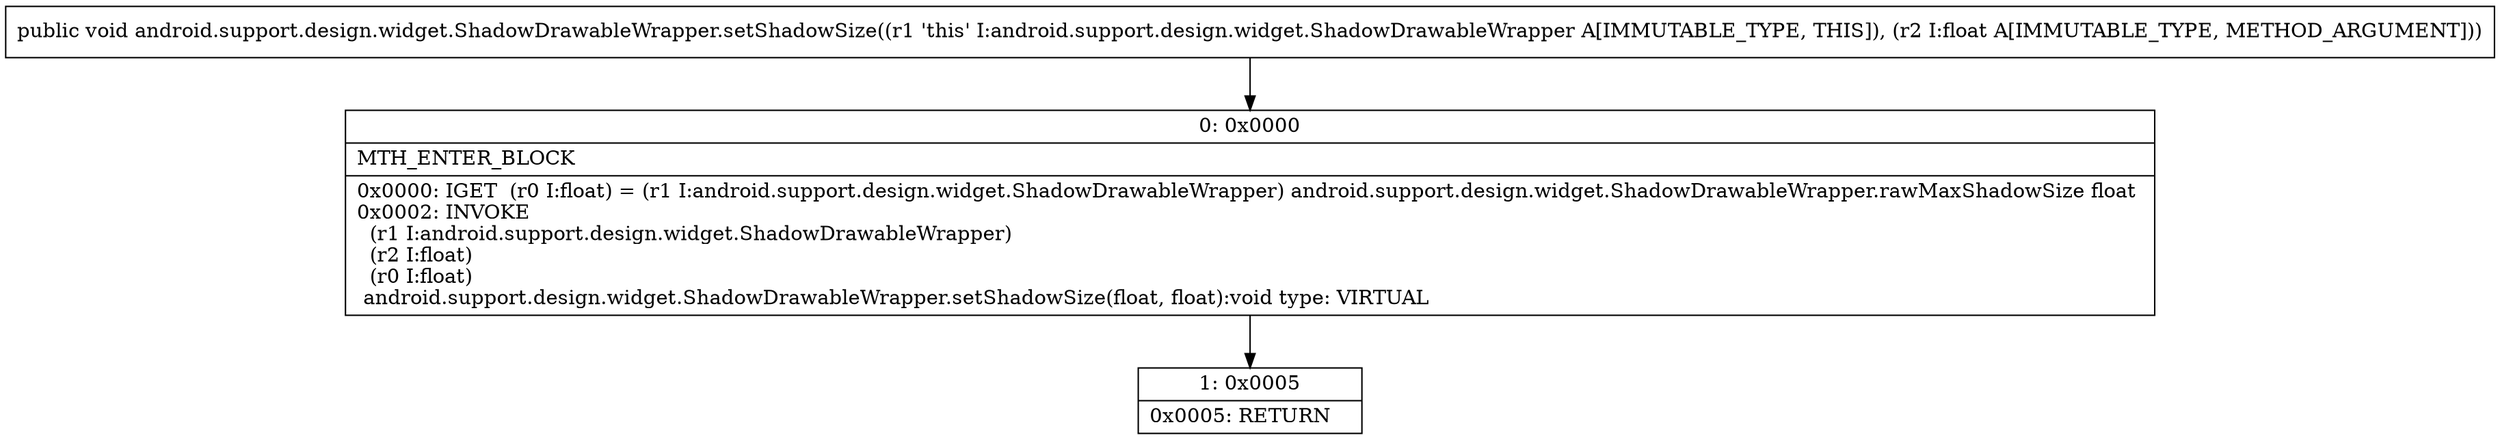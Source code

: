 digraph "CFG forandroid.support.design.widget.ShadowDrawableWrapper.setShadowSize(F)V" {
Node_0 [shape=record,label="{0\:\ 0x0000|MTH_ENTER_BLOCK\l|0x0000: IGET  (r0 I:float) = (r1 I:android.support.design.widget.ShadowDrawableWrapper) android.support.design.widget.ShadowDrawableWrapper.rawMaxShadowSize float \l0x0002: INVOKE  \l  (r1 I:android.support.design.widget.ShadowDrawableWrapper)\l  (r2 I:float)\l  (r0 I:float)\l android.support.design.widget.ShadowDrawableWrapper.setShadowSize(float, float):void type: VIRTUAL \l}"];
Node_1 [shape=record,label="{1\:\ 0x0005|0x0005: RETURN   \l}"];
MethodNode[shape=record,label="{public void android.support.design.widget.ShadowDrawableWrapper.setShadowSize((r1 'this' I:android.support.design.widget.ShadowDrawableWrapper A[IMMUTABLE_TYPE, THIS]), (r2 I:float A[IMMUTABLE_TYPE, METHOD_ARGUMENT])) }"];
MethodNode -> Node_0;
Node_0 -> Node_1;
}

